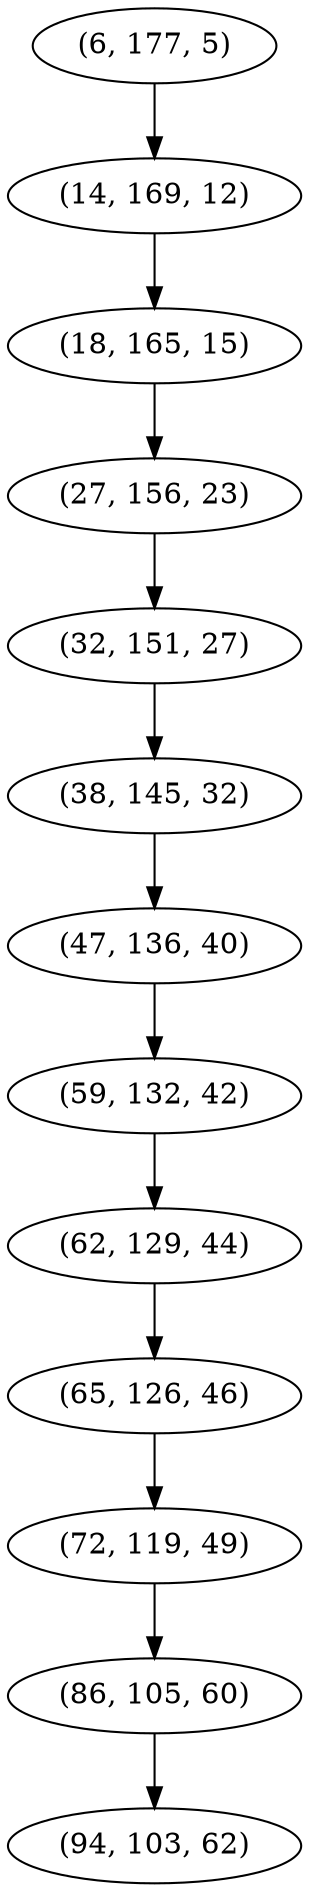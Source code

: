 digraph tree {
    "(6, 177, 5)";
    "(14, 169, 12)";
    "(18, 165, 15)";
    "(27, 156, 23)";
    "(32, 151, 27)";
    "(38, 145, 32)";
    "(47, 136, 40)";
    "(59, 132, 42)";
    "(62, 129, 44)";
    "(65, 126, 46)";
    "(72, 119, 49)";
    "(86, 105, 60)";
    "(94, 103, 62)";
    "(6, 177, 5)" -> "(14, 169, 12)";
    "(14, 169, 12)" -> "(18, 165, 15)";
    "(18, 165, 15)" -> "(27, 156, 23)";
    "(27, 156, 23)" -> "(32, 151, 27)";
    "(32, 151, 27)" -> "(38, 145, 32)";
    "(38, 145, 32)" -> "(47, 136, 40)";
    "(47, 136, 40)" -> "(59, 132, 42)";
    "(59, 132, 42)" -> "(62, 129, 44)";
    "(62, 129, 44)" -> "(65, 126, 46)";
    "(65, 126, 46)" -> "(72, 119, 49)";
    "(72, 119, 49)" -> "(86, 105, 60)";
    "(86, 105, 60)" -> "(94, 103, 62)";
}
